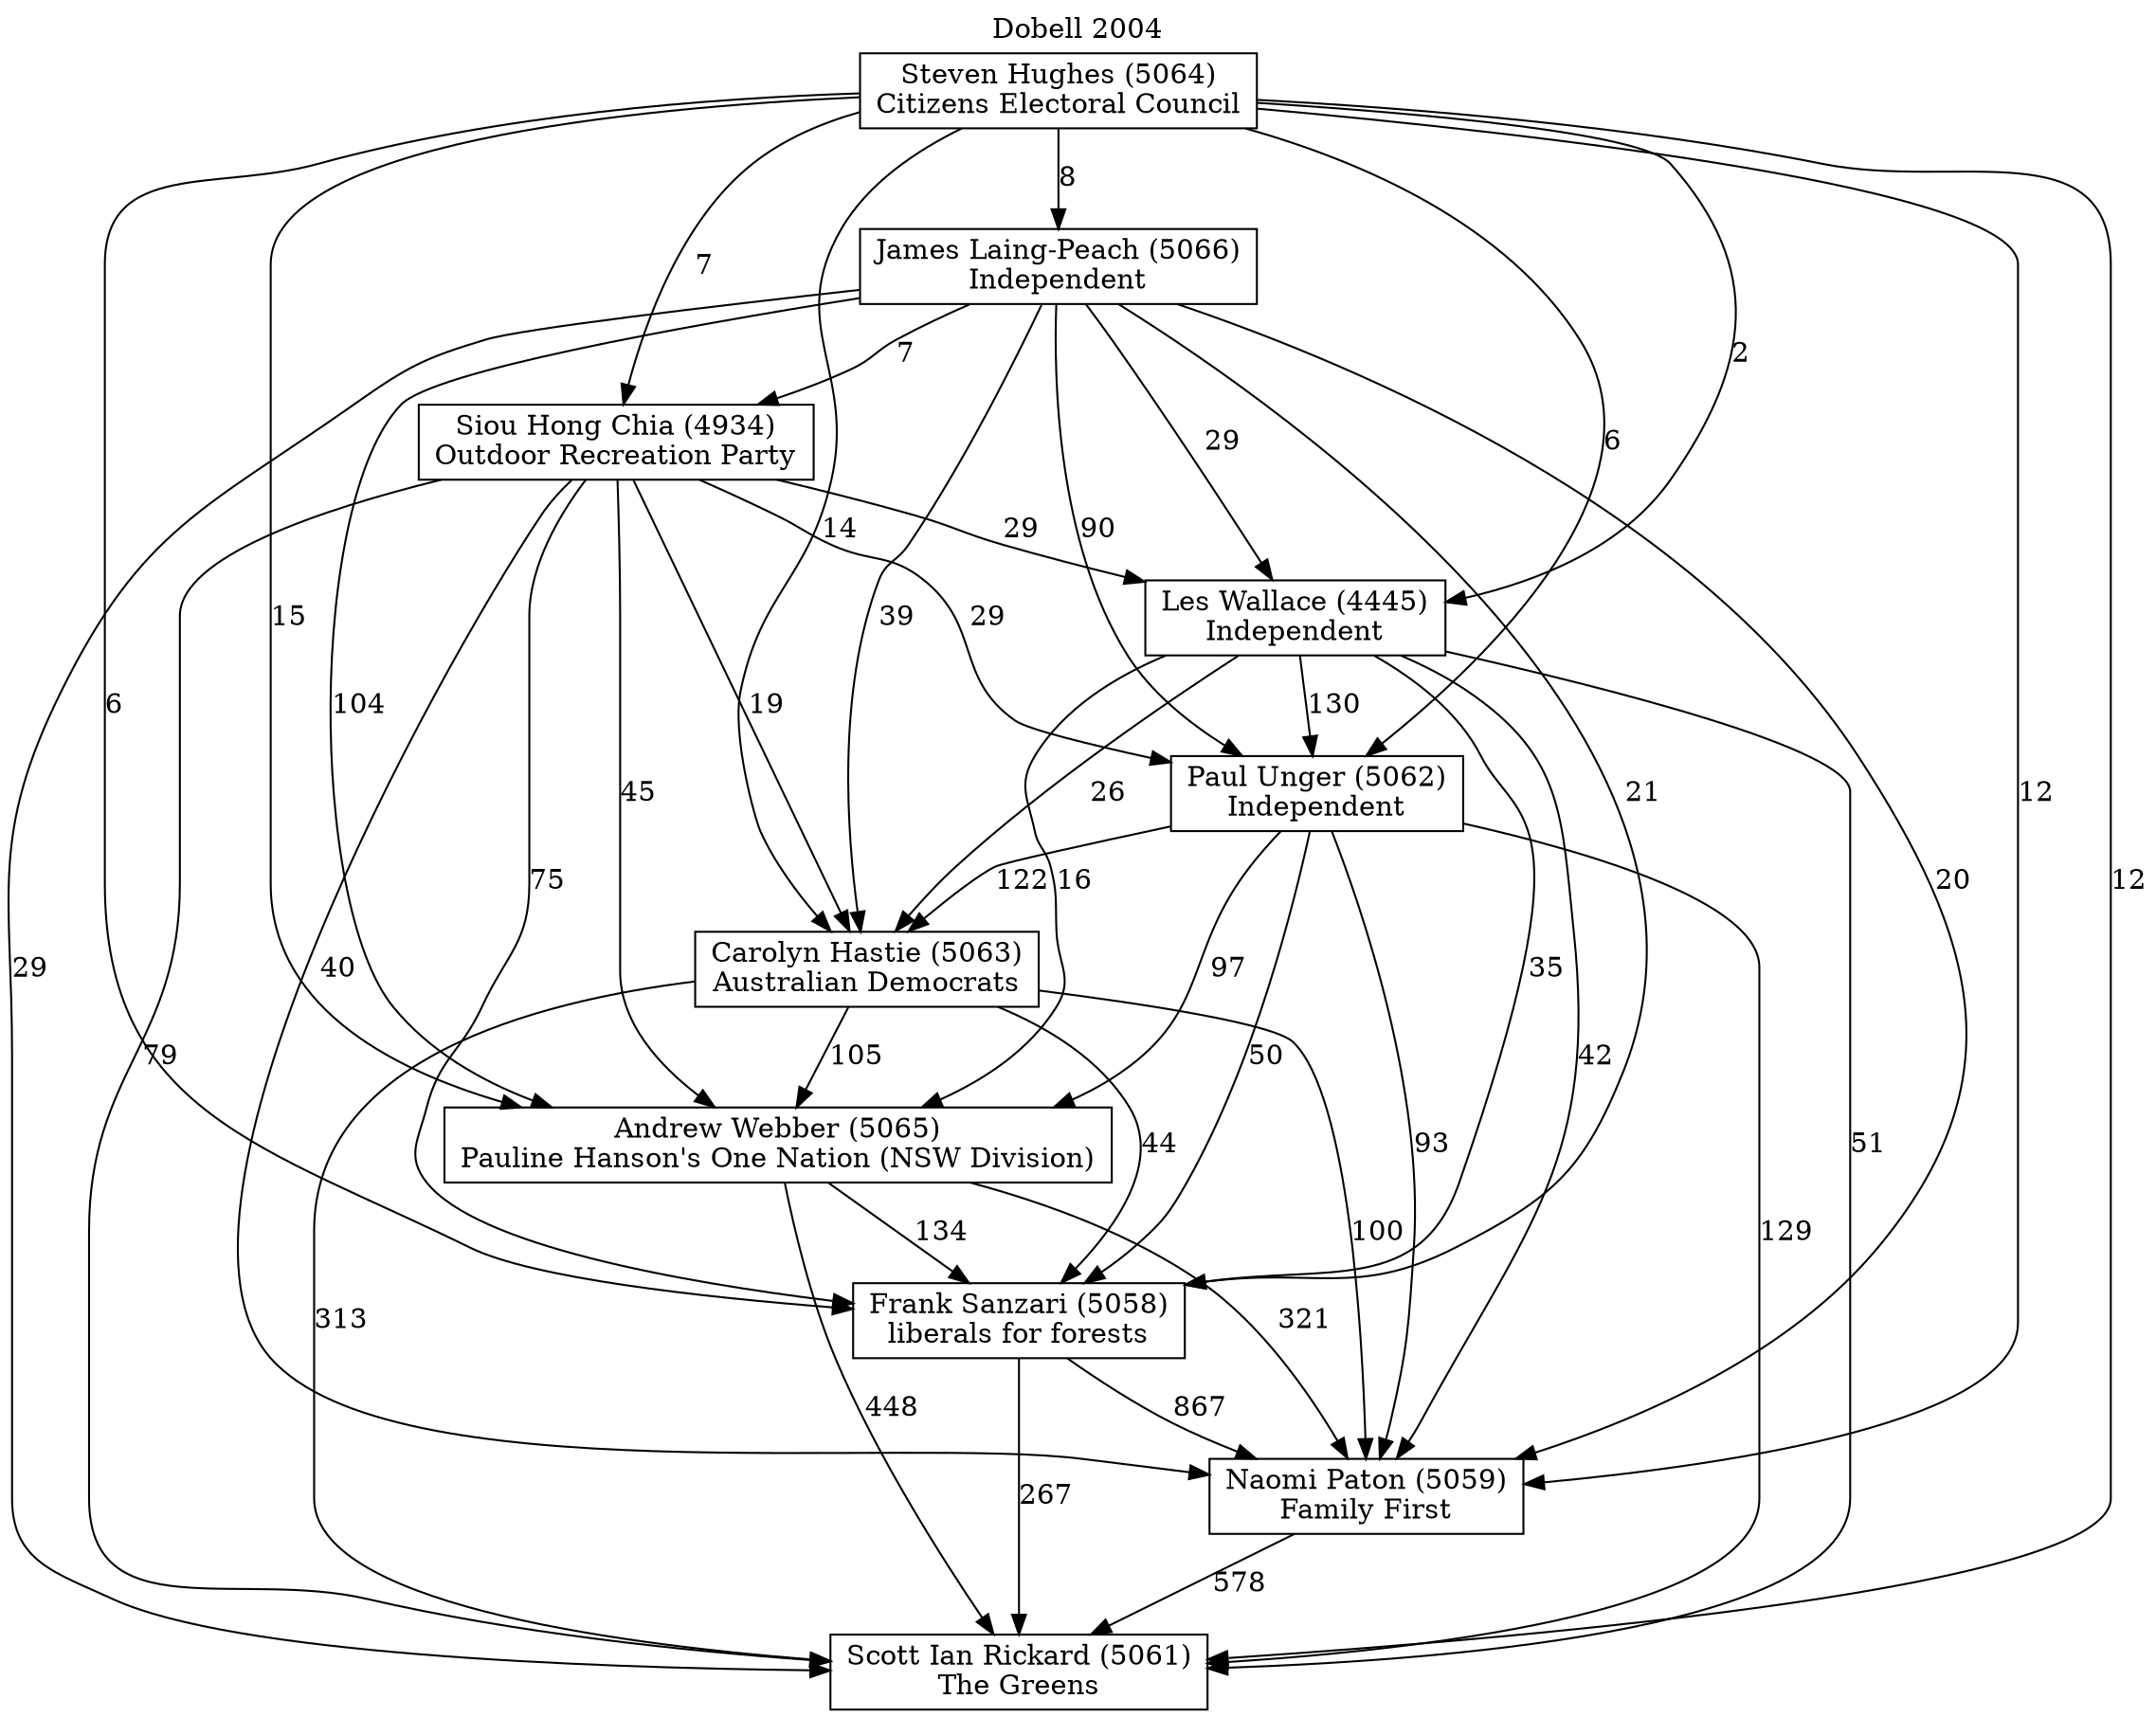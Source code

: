 // House preference flow
digraph "Scott Ian Rickard (5061)_Dobell_2004" {
	graph [label="Dobell 2004" labelloc=t mclimit=10]
	node [shape=box]
	"Andrew Webber (5065)" [label="Andrew Webber (5065)
Pauline Hanson's One Nation (NSW Division)"]
	"Carolyn Hastie (5063)" [label="Carolyn Hastie (5063)
Australian Democrats"]
	"Frank Sanzari (5058)" [label="Frank Sanzari (5058)
liberals for forests"]
	"James Laing-Peach (5066)" [label="James Laing-Peach (5066)
Independent"]
	"Les Wallace (4445)" [label="Les Wallace (4445)
Independent"]
	"Naomi Paton (5059)" [label="Naomi Paton (5059)
Family First"]
	"Paul Unger (5062)" [label="Paul Unger (5062)
Independent"]
	"Scott Ian Rickard (5061)" [label="Scott Ian Rickard (5061)
The Greens"]
	"Siou Hong Chia (4934)" [label="Siou Hong Chia (4934)
Outdoor Recreation Party"]
	"Steven Hughes (5064)" [label="Steven Hughes (5064)
Citizens Electoral Council"]
	"Andrew Webber (5065)" -> "Frank Sanzari (5058)" [label=134]
	"Andrew Webber (5065)" -> "Naomi Paton (5059)" [label=321]
	"Andrew Webber (5065)" -> "Scott Ian Rickard (5061)" [label=448]
	"Carolyn Hastie (5063)" -> "Andrew Webber (5065)" [label=105]
	"Carolyn Hastie (5063)" -> "Frank Sanzari (5058)" [label=44]
	"Carolyn Hastie (5063)" -> "Naomi Paton (5059)" [label=100]
	"Carolyn Hastie (5063)" -> "Scott Ian Rickard (5061)" [label=313]
	"Frank Sanzari (5058)" -> "Naomi Paton (5059)" [label=867]
	"Frank Sanzari (5058)" -> "Scott Ian Rickard (5061)" [label=267]
	"James Laing-Peach (5066)" -> "Andrew Webber (5065)" [label=104]
	"James Laing-Peach (5066)" -> "Carolyn Hastie (5063)" [label=39]
	"James Laing-Peach (5066)" -> "Frank Sanzari (5058)" [label=21]
	"James Laing-Peach (5066)" -> "Les Wallace (4445)" [label=29]
	"James Laing-Peach (5066)" -> "Naomi Paton (5059)" [label=20]
	"James Laing-Peach (5066)" -> "Paul Unger (5062)" [label=90]
	"James Laing-Peach (5066)" -> "Scott Ian Rickard (5061)" [label=29]
	"James Laing-Peach (5066)" -> "Siou Hong Chia (4934)" [label=7]
	"Les Wallace (4445)" -> "Andrew Webber (5065)" [label=16]
	"Les Wallace (4445)" -> "Carolyn Hastie (5063)" [label=26]
	"Les Wallace (4445)" -> "Frank Sanzari (5058)" [label=35]
	"Les Wallace (4445)" -> "Naomi Paton (5059)" [label=42]
	"Les Wallace (4445)" -> "Paul Unger (5062)" [label=130]
	"Les Wallace (4445)" -> "Scott Ian Rickard (5061)" [label=51]
	"Naomi Paton (5059)" -> "Scott Ian Rickard (5061)" [label=578]
	"Paul Unger (5062)" -> "Andrew Webber (5065)" [label=97]
	"Paul Unger (5062)" -> "Carolyn Hastie (5063)" [label=122]
	"Paul Unger (5062)" -> "Frank Sanzari (5058)" [label=50]
	"Paul Unger (5062)" -> "Naomi Paton (5059)" [label=93]
	"Paul Unger (5062)" -> "Scott Ian Rickard (5061)" [label=129]
	"Siou Hong Chia (4934)" -> "Andrew Webber (5065)" [label=45]
	"Siou Hong Chia (4934)" -> "Carolyn Hastie (5063)" [label=19]
	"Siou Hong Chia (4934)" -> "Frank Sanzari (5058)" [label=75]
	"Siou Hong Chia (4934)" -> "Les Wallace (4445)" [label=29]
	"Siou Hong Chia (4934)" -> "Naomi Paton (5059)" [label=40]
	"Siou Hong Chia (4934)" -> "Paul Unger (5062)" [label=29]
	"Siou Hong Chia (4934)" -> "Scott Ian Rickard (5061)" [label=79]
	"Steven Hughes (5064)" -> "Andrew Webber (5065)" [label=15]
	"Steven Hughes (5064)" -> "Carolyn Hastie (5063)" [label=14]
	"Steven Hughes (5064)" -> "Frank Sanzari (5058)" [label=6]
	"Steven Hughes (5064)" -> "James Laing-Peach (5066)" [label=8]
	"Steven Hughes (5064)" -> "Les Wallace (4445)" [label=2]
	"Steven Hughes (5064)" -> "Naomi Paton (5059)" [label=12]
	"Steven Hughes (5064)" -> "Paul Unger (5062)" [label=6]
	"Steven Hughes (5064)" -> "Scott Ian Rickard (5061)" [label=12]
	"Steven Hughes (5064)" -> "Siou Hong Chia (4934)" [label=7]
}
